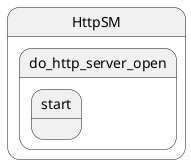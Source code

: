 ' SPDX-License-Identifier: Apache-2.0

@startuml

state HttpSM {
  state do_http_server_open {
    state "start" as start {
    }
  }
}

@enduml
